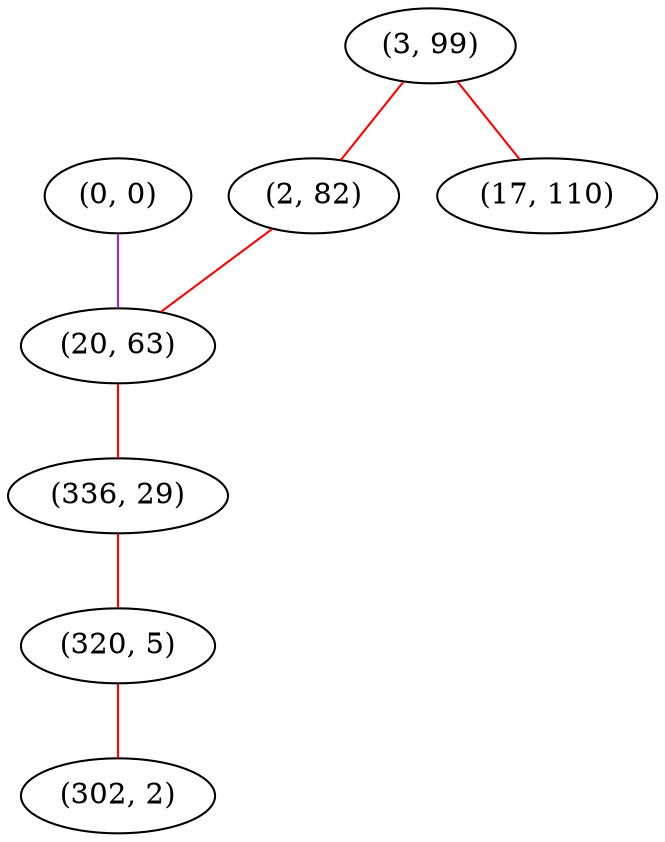 graph "" {
"(0, 0)";
"(3, 99)";
"(2, 82)";
"(20, 63)";
"(336, 29)";
"(320, 5)";
"(302, 2)";
"(17, 110)";
"(0, 0)" -- "(20, 63)"  [color=purple, key=0, weight=4];
"(3, 99)" -- "(17, 110)"  [color=red, key=0, weight=1];
"(3, 99)" -- "(2, 82)"  [color=red, key=0, weight=1];
"(2, 82)" -- "(20, 63)"  [color=red, key=0, weight=1];
"(20, 63)" -- "(336, 29)"  [color=red, key=0, weight=1];
"(336, 29)" -- "(320, 5)"  [color=red, key=0, weight=1];
"(320, 5)" -- "(302, 2)"  [color=red, key=0, weight=1];
}
